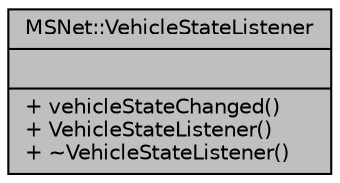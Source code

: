 digraph "MSNet::VehicleStateListener"
{
  edge [fontname="Helvetica",fontsize="10",labelfontname="Helvetica",labelfontsize="10"];
  node [fontname="Helvetica",fontsize="10",shape=record];
  Node3 [label="{MSNet::VehicleStateListener\n||+ vehicleStateChanged()\l+ VehicleStateListener()\l+ ~VehicleStateListener()\l}",height=0.2,width=0.4,color="black", fillcolor="grey75", style="filled", fontcolor="black"];
}
